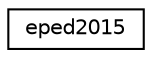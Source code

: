 digraph G
{
  edge [fontname="Helvetica",fontsize="10",labelfontname="Helvetica",labelfontsize="10"];
  node [fontname="Helvetica",fontsize="10",shape=record];
  rankdir="LR";
  Node1 [label="eped2015",height=0.2,width=0.4,color="black", fillcolor="white", style="filled",URL="$d1/da9/classeped2015.html"];
}
